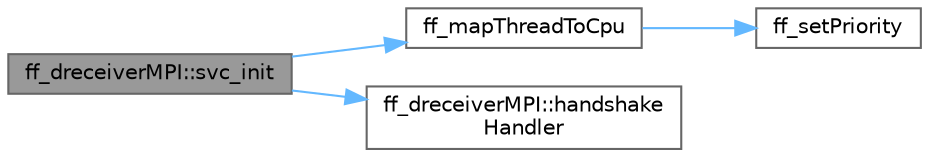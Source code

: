 digraph "ff_dreceiverMPI::svc_init"
{
 // LATEX_PDF_SIZE
  bgcolor="transparent";
  edge [fontname=Helvetica,fontsize=10,labelfontname=Helvetica,labelfontsize=10];
  node [fontname=Helvetica,fontsize=10,shape=box,height=0.2,width=0.4];
  rankdir="LR";
  Node1 [id="Node000001",label="ff_dreceiverMPI::svc_init",height=0.2,width=0.4,color="gray40", fillcolor="grey60", style="filled", fontcolor="black",tooltip="Service initialisation"];
  Node1 -> Node2 [id="edge1_Node000001_Node000002",color="steelblue1",style="solid",tooltip=" "];
  Node2 [id="Node000002",label="ff_mapThreadToCpu",height=0.2,width=0.4,color="grey40", fillcolor="white", style="filled",URL="$mapping__utils_8hpp.html#a55cc056711b4071b978f875d18914b44",tooltip="Maps the calling thread to the given CPU."];
  Node2 -> Node3 [id="edge2_Node000002_Node000003",color="steelblue1",style="solid",tooltip=" "];
  Node3 [id="Node000003",label="ff_setPriority",height=0.2,width=0.4,color="grey40", fillcolor="white", style="filled",URL="$mapping__utils_8hpp.html#af6c2611909d539e99b2a6c3e54d7c806",tooltip="Sets the scheduling priority"];
  Node1 -> Node4 [id="edge3_Node000001_Node000004",color="steelblue1",style="solid",tooltip=" "];
  Node4 [id="Node000004",label="ff_dreceiverMPI::handshake\lHandler",height=0.2,width=0.4,color="grey40", fillcolor="white", style="filled",URL="$classff__dreceiver_m_p_i.html#a1a46ee7d23fde723d850cb60c5c865c4",tooltip=" "];
}
